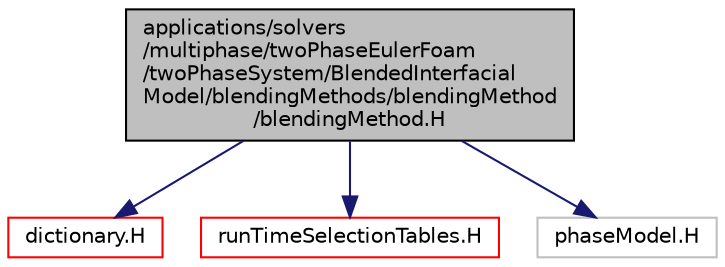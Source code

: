 digraph "applications/solvers/multiphase/twoPhaseEulerFoam/twoPhaseSystem/BlendedInterfacialModel/blendingMethods/blendingMethod/blendingMethod.H"
{
  bgcolor="transparent";
  edge [fontname="Helvetica",fontsize="10",labelfontname="Helvetica",labelfontsize="10"];
  node [fontname="Helvetica",fontsize="10",shape=record];
  Node0 [label="applications/solvers\l/multiphase/twoPhaseEulerFoam\l/twoPhaseSystem/BlendedInterfacial\lModel/blendingMethods/blendingMethod\l/blendingMethod.H",height=0.2,width=0.4,color="black", fillcolor="grey75", style="filled", fontcolor="black"];
  Node0 -> Node1 [color="midnightblue",fontsize="10",style="solid",fontname="Helvetica"];
  Node1 [label="dictionary.H",height=0.2,width=0.4,color="red",URL="$a09506.html"];
  Node0 -> Node68 [color="midnightblue",fontsize="10",style="solid",fontname="Helvetica"];
  Node68 [label="runTimeSelectionTables.H",height=0.2,width=0.4,color="red",URL="$a09992.html",tooltip="Macros to ease declaration of run-time selection tables. "];
  Node0 -> Node85 [color="midnightblue",fontsize="10",style="solid",fontname="Helvetica"];
  Node85 [label="phaseModel.H",height=0.2,width=0.4,color="grey75"];
}
